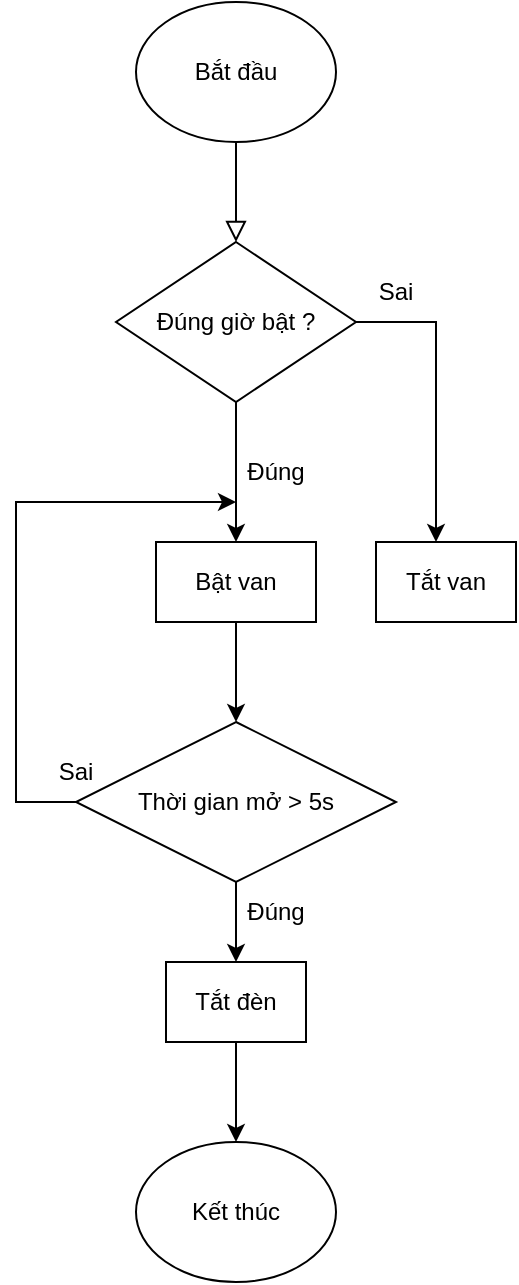 <mxfile version="24.5.1" type="github">
  <diagram id="C5RBs43oDa-KdzZeNtuy" name="Page-1">
    <mxGraphModel dx="880" dy="468" grid="1" gridSize="10" guides="1" tooltips="1" connect="1" arrows="1" fold="1" page="1" pageScale="1" pageWidth="827" pageHeight="1169" math="0" shadow="0">
      <root>
        <mxCell id="WIyWlLk6GJQsqaUBKTNV-0" />
        <mxCell id="WIyWlLk6GJQsqaUBKTNV-1" parent="WIyWlLk6GJQsqaUBKTNV-0" />
        <mxCell id="ByJA-jbZzqXJApsSXWde-0" value="" style="rounded=0;html=1;jettySize=auto;orthogonalLoop=1;fontSize=11;endArrow=block;endFill=0;endSize=8;strokeWidth=1;shadow=0;labelBackgroundColor=none;edgeStyle=orthogonalEdgeStyle;" edge="1" parent="WIyWlLk6GJQsqaUBKTNV-1">
          <mxGeometry relative="1" as="geometry">
            <mxPoint x="360" y="320" as="sourcePoint" />
            <mxPoint x="360" y="370" as="targetPoint" />
          </mxGeometry>
        </mxCell>
        <mxCell id="ByJA-jbZzqXJApsSXWde-1" value="Bắt đầu" style="ellipse;whiteSpace=wrap;html=1;" vertex="1" parent="WIyWlLk6GJQsqaUBKTNV-1">
          <mxGeometry x="310" y="250" width="100" height="70" as="geometry" />
        </mxCell>
        <mxCell id="ByJA-jbZzqXJApsSXWde-2" value="Đúng giờ bật ?" style="rhombus;whiteSpace=wrap;html=1;" vertex="1" parent="WIyWlLk6GJQsqaUBKTNV-1">
          <mxGeometry x="300" y="370" width="120" height="80" as="geometry" />
        </mxCell>
        <mxCell id="ByJA-jbZzqXJApsSXWde-3" value="" style="endArrow=classic;html=1;rounded=0;exitX=0.5;exitY=1;exitDx=0;exitDy=0;" edge="1" parent="WIyWlLk6GJQsqaUBKTNV-1" source="ByJA-jbZzqXJApsSXWde-2">
          <mxGeometry width="50" height="50" relative="1" as="geometry">
            <mxPoint x="490" y="630" as="sourcePoint" />
            <mxPoint x="360" y="520" as="targetPoint" />
          </mxGeometry>
        </mxCell>
        <mxCell id="ByJA-jbZzqXJApsSXWde-4" value="Đúng" style="text;html=1;align=center;verticalAlign=middle;whiteSpace=wrap;rounded=0;" vertex="1" parent="WIyWlLk6GJQsqaUBKTNV-1">
          <mxGeometry x="350" y="470" width="60" height="30" as="geometry" />
        </mxCell>
        <mxCell id="ByJA-jbZzqXJApsSXWde-5" value="" style="endArrow=classic;html=1;rounded=0;exitX=1;exitY=0.5;exitDx=0;exitDy=0;" edge="1" parent="WIyWlLk6GJQsqaUBKTNV-1" source="ByJA-jbZzqXJApsSXWde-2">
          <mxGeometry width="50" height="50" relative="1" as="geometry">
            <mxPoint x="490" y="630" as="sourcePoint" />
            <mxPoint x="460" y="520" as="targetPoint" />
            <Array as="points">
              <mxPoint x="460" y="410" />
              <mxPoint x="460" y="470" />
            </Array>
          </mxGeometry>
        </mxCell>
        <mxCell id="ByJA-jbZzqXJApsSXWde-6" value="Sai" style="text;html=1;align=center;verticalAlign=middle;whiteSpace=wrap;rounded=0;" vertex="1" parent="WIyWlLk6GJQsqaUBKTNV-1">
          <mxGeometry x="410" y="380" width="60" height="30" as="geometry" />
        </mxCell>
        <mxCell id="ByJA-jbZzqXJApsSXWde-7" value="Bật van" style="rounded=0;whiteSpace=wrap;html=1;" vertex="1" parent="WIyWlLk6GJQsqaUBKTNV-1">
          <mxGeometry x="320" y="520" width="80" height="40" as="geometry" />
        </mxCell>
        <mxCell id="ByJA-jbZzqXJApsSXWde-8" value="Tắt van" style="rounded=0;whiteSpace=wrap;html=1;" vertex="1" parent="WIyWlLk6GJQsqaUBKTNV-1">
          <mxGeometry x="430" y="520" width="70" height="40" as="geometry" />
        </mxCell>
        <mxCell id="ByJA-jbZzqXJApsSXWde-9" value="" style="endArrow=classic;html=1;rounded=0;exitX=0.5;exitY=1;exitDx=0;exitDy=0;" edge="1" parent="WIyWlLk6GJQsqaUBKTNV-1" source="ByJA-jbZzqXJApsSXWde-7">
          <mxGeometry width="50" height="50" relative="1" as="geometry">
            <mxPoint x="480" y="670" as="sourcePoint" />
            <mxPoint x="360" y="610" as="targetPoint" />
          </mxGeometry>
        </mxCell>
        <mxCell id="ByJA-jbZzqXJApsSXWde-10" value="Thời gian mở &amp;gt; 5s" style="rhombus;whiteSpace=wrap;html=1;" vertex="1" parent="WIyWlLk6GJQsqaUBKTNV-1">
          <mxGeometry x="280" y="610" width="160" height="80" as="geometry" />
        </mxCell>
        <mxCell id="ByJA-jbZzqXJApsSXWde-11" value="Sai" style="text;html=1;align=center;verticalAlign=middle;whiteSpace=wrap;rounded=0;" vertex="1" parent="WIyWlLk6GJQsqaUBKTNV-1">
          <mxGeometry x="250" y="620" width="60" height="30" as="geometry" />
        </mxCell>
        <mxCell id="ByJA-jbZzqXJApsSXWde-12" value="" style="endArrow=classic;html=1;rounded=0;exitX=0;exitY=0.5;exitDx=0;exitDy=0;" edge="1" parent="WIyWlLk6GJQsqaUBKTNV-1" source="ByJA-jbZzqXJApsSXWde-10">
          <mxGeometry width="50" height="50" relative="1" as="geometry">
            <mxPoint x="340" y="610" as="sourcePoint" />
            <mxPoint x="360" y="500" as="targetPoint" />
            <Array as="points">
              <mxPoint x="250" y="650" />
              <mxPoint x="250" y="500" />
            </Array>
          </mxGeometry>
        </mxCell>
        <mxCell id="ByJA-jbZzqXJApsSXWde-13" value="Tắt đèn" style="rounded=0;whiteSpace=wrap;html=1;" vertex="1" parent="WIyWlLk6GJQsqaUBKTNV-1">
          <mxGeometry x="325" y="730" width="70" height="40" as="geometry" />
        </mxCell>
        <mxCell id="ByJA-jbZzqXJApsSXWde-14" value="" style="endArrow=classic;html=1;rounded=0;exitX=0.5;exitY=1;exitDx=0;exitDy=0;" edge="1" parent="WIyWlLk6GJQsqaUBKTNV-1" source="ByJA-jbZzqXJApsSXWde-10" target="ByJA-jbZzqXJApsSXWde-13">
          <mxGeometry width="50" height="50" relative="1" as="geometry">
            <mxPoint x="340" y="680" as="sourcePoint" />
            <mxPoint x="390" y="630" as="targetPoint" />
          </mxGeometry>
        </mxCell>
        <mxCell id="ByJA-jbZzqXJApsSXWde-15" value="Đúng" style="text;html=1;align=center;verticalAlign=middle;whiteSpace=wrap;rounded=0;" vertex="1" parent="WIyWlLk6GJQsqaUBKTNV-1">
          <mxGeometry x="350" y="690" width="60" height="30" as="geometry" />
        </mxCell>
        <mxCell id="ByJA-jbZzqXJApsSXWde-16" value="" style="endArrow=classic;html=1;rounded=0;exitX=0.5;exitY=1;exitDx=0;exitDy=0;" edge="1" parent="WIyWlLk6GJQsqaUBKTNV-1" source="ByJA-jbZzqXJApsSXWde-13">
          <mxGeometry width="50" height="50" relative="1" as="geometry">
            <mxPoint x="340" y="680" as="sourcePoint" />
            <mxPoint x="360" y="820" as="targetPoint" />
          </mxGeometry>
        </mxCell>
        <mxCell id="ByJA-jbZzqXJApsSXWde-17" value="Kết thúc" style="ellipse;whiteSpace=wrap;html=1;" vertex="1" parent="WIyWlLk6GJQsqaUBKTNV-1">
          <mxGeometry x="310" y="820" width="100" height="70" as="geometry" />
        </mxCell>
      </root>
    </mxGraphModel>
  </diagram>
</mxfile>
